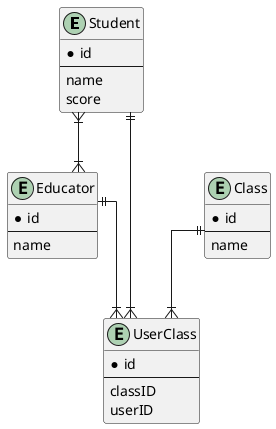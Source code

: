 @startuml
' avoid problems with angled crows feet
skinparam linetype ortho

entity Student {
*id
--
name
score
}

entity Educator {
*id
--
name
}

entity Class {
*id
--
name
}

entity UserClass {
*id
--
classID
userID
}

Student ||--|{ UserClass
Student }|--|{ Educator
Educator ||--|{ UserClass
Class ||--|{ UserClass


@enduml